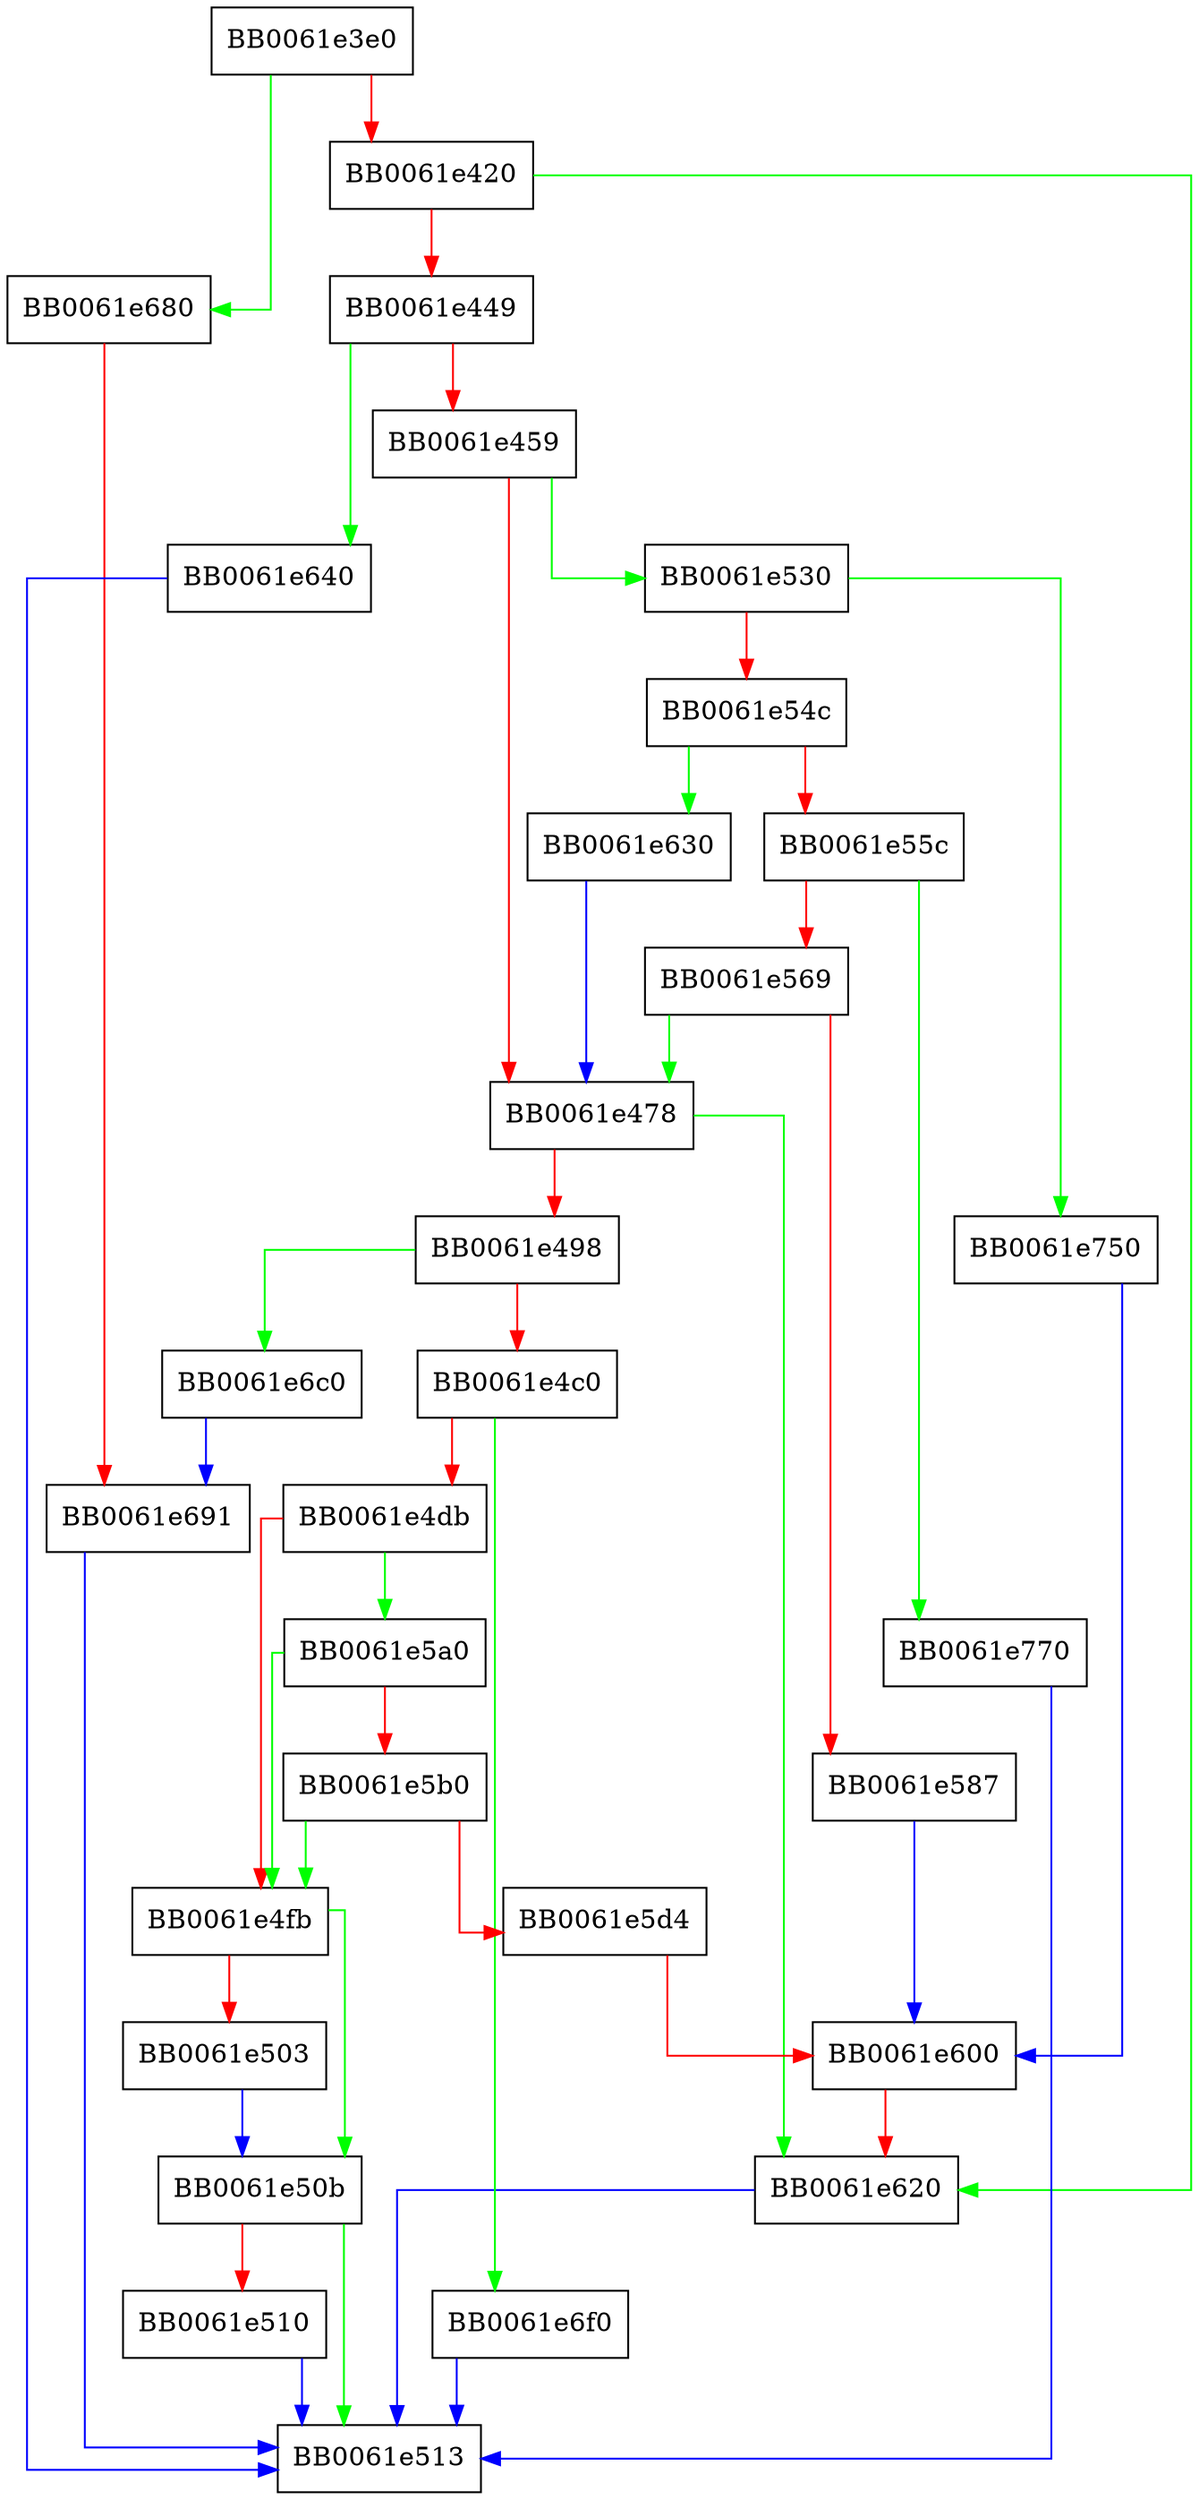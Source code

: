 digraph PKCS12_pbe_crypt_ex {
  node [shape="box"];
  graph [splines=ortho];
  BB0061e3e0 -> BB0061e680 [color="green"];
  BB0061e3e0 -> BB0061e420 [color="red"];
  BB0061e420 -> BB0061e620 [color="green"];
  BB0061e420 -> BB0061e449 [color="red"];
  BB0061e449 -> BB0061e640 [color="green"];
  BB0061e449 -> BB0061e459 [color="red"];
  BB0061e459 -> BB0061e530 [color="green"];
  BB0061e459 -> BB0061e478 [color="red"];
  BB0061e478 -> BB0061e620 [color="green"];
  BB0061e478 -> BB0061e498 [color="red"];
  BB0061e498 -> BB0061e6c0 [color="green"];
  BB0061e498 -> BB0061e4c0 [color="red"];
  BB0061e4c0 -> BB0061e6f0 [color="green"];
  BB0061e4c0 -> BB0061e4db [color="red"];
  BB0061e4db -> BB0061e5a0 [color="green"];
  BB0061e4db -> BB0061e4fb [color="red"];
  BB0061e4fb -> BB0061e50b [color="green"];
  BB0061e4fb -> BB0061e503 [color="red"];
  BB0061e503 -> BB0061e50b [color="blue"];
  BB0061e50b -> BB0061e513 [color="green"];
  BB0061e50b -> BB0061e510 [color="red"];
  BB0061e510 -> BB0061e513 [color="blue"];
  BB0061e530 -> BB0061e750 [color="green"];
  BB0061e530 -> BB0061e54c [color="red"];
  BB0061e54c -> BB0061e630 [color="green"];
  BB0061e54c -> BB0061e55c [color="red"];
  BB0061e55c -> BB0061e770 [color="green"];
  BB0061e55c -> BB0061e569 [color="red"];
  BB0061e569 -> BB0061e478 [color="green"];
  BB0061e569 -> BB0061e587 [color="red"];
  BB0061e587 -> BB0061e600 [color="blue"];
  BB0061e5a0 -> BB0061e4fb [color="green"];
  BB0061e5a0 -> BB0061e5b0 [color="red"];
  BB0061e5b0 -> BB0061e4fb [color="green"];
  BB0061e5b0 -> BB0061e5d4 [color="red"];
  BB0061e5d4 -> BB0061e600 [color="red"];
  BB0061e600 -> BB0061e620 [color="red"];
  BB0061e620 -> BB0061e513 [color="blue"];
  BB0061e630 -> BB0061e478 [color="blue"];
  BB0061e640 -> BB0061e513 [color="blue"];
  BB0061e680 -> BB0061e691 [color="red"];
  BB0061e691 -> BB0061e513 [color="blue"];
  BB0061e6c0 -> BB0061e691 [color="blue"];
  BB0061e6f0 -> BB0061e513 [color="blue"];
  BB0061e750 -> BB0061e600 [color="blue"];
  BB0061e770 -> BB0061e513 [color="blue"];
}